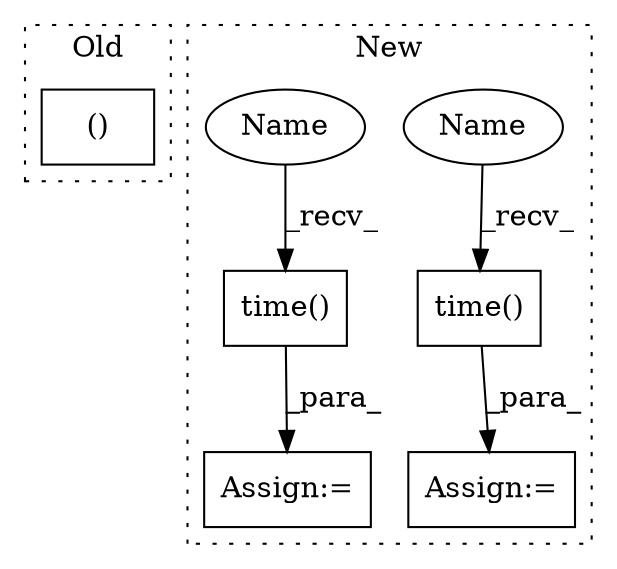 digraph G {
subgraph cluster0 {
1 [label="()" a="54" s="1284" l="16" shape="box"];
label = "Old";
style="dotted";
}
subgraph cluster1 {
2 [label="time()" a="75" s="1652" l="11" shape="box"];
3 [label="Assign:=" a="68" s="1649" l="3" shape="box"];
4 [label="time()" a="75" s="1363" l="11" shape="box"];
5 [label="Assign:=" a="68" s="1360" l="3" shape="box"];
6 [label="Name" a="87" s="1652" l="4" shape="ellipse"];
7 [label="Name" a="87" s="1363" l="4" shape="ellipse"];
label = "New";
style="dotted";
}
2 -> 3 [label="_para_"];
4 -> 5 [label="_para_"];
6 -> 2 [label="_recv_"];
7 -> 4 [label="_recv_"];
}